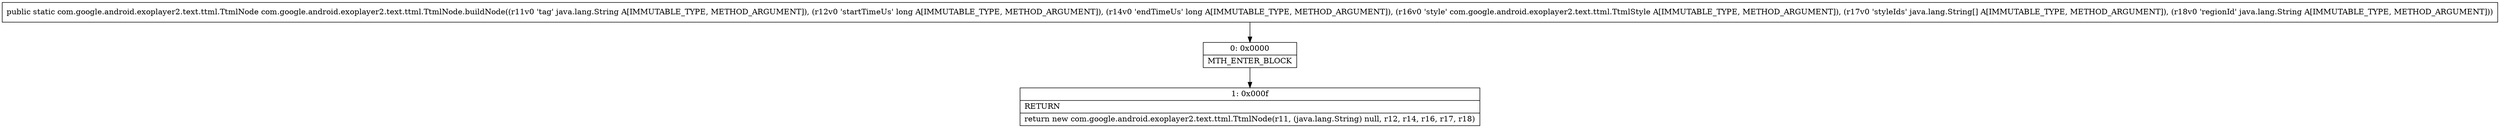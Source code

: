 digraph "CFG forcom.google.android.exoplayer2.text.ttml.TtmlNode.buildNode(Ljava\/lang\/String;JJLcom\/google\/android\/exoplayer2\/text\/ttml\/TtmlStyle;[Ljava\/lang\/String;Ljava\/lang\/String;)Lcom\/google\/android\/exoplayer2\/text\/ttml\/TtmlNode;" {
Node_0 [shape=record,label="{0\:\ 0x0000|MTH_ENTER_BLOCK\l}"];
Node_1 [shape=record,label="{1\:\ 0x000f|RETURN\l|return new com.google.android.exoplayer2.text.ttml.TtmlNode(r11, (java.lang.String) null, r12, r14, r16, r17, r18)\l}"];
MethodNode[shape=record,label="{public static com.google.android.exoplayer2.text.ttml.TtmlNode com.google.android.exoplayer2.text.ttml.TtmlNode.buildNode((r11v0 'tag' java.lang.String A[IMMUTABLE_TYPE, METHOD_ARGUMENT]), (r12v0 'startTimeUs' long A[IMMUTABLE_TYPE, METHOD_ARGUMENT]), (r14v0 'endTimeUs' long A[IMMUTABLE_TYPE, METHOD_ARGUMENT]), (r16v0 'style' com.google.android.exoplayer2.text.ttml.TtmlStyle A[IMMUTABLE_TYPE, METHOD_ARGUMENT]), (r17v0 'styleIds' java.lang.String[] A[IMMUTABLE_TYPE, METHOD_ARGUMENT]), (r18v0 'regionId' java.lang.String A[IMMUTABLE_TYPE, METHOD_ARGUMENT])) }"];
MethodNode -> Node_0;
Node_0 -> Node_1;
}

